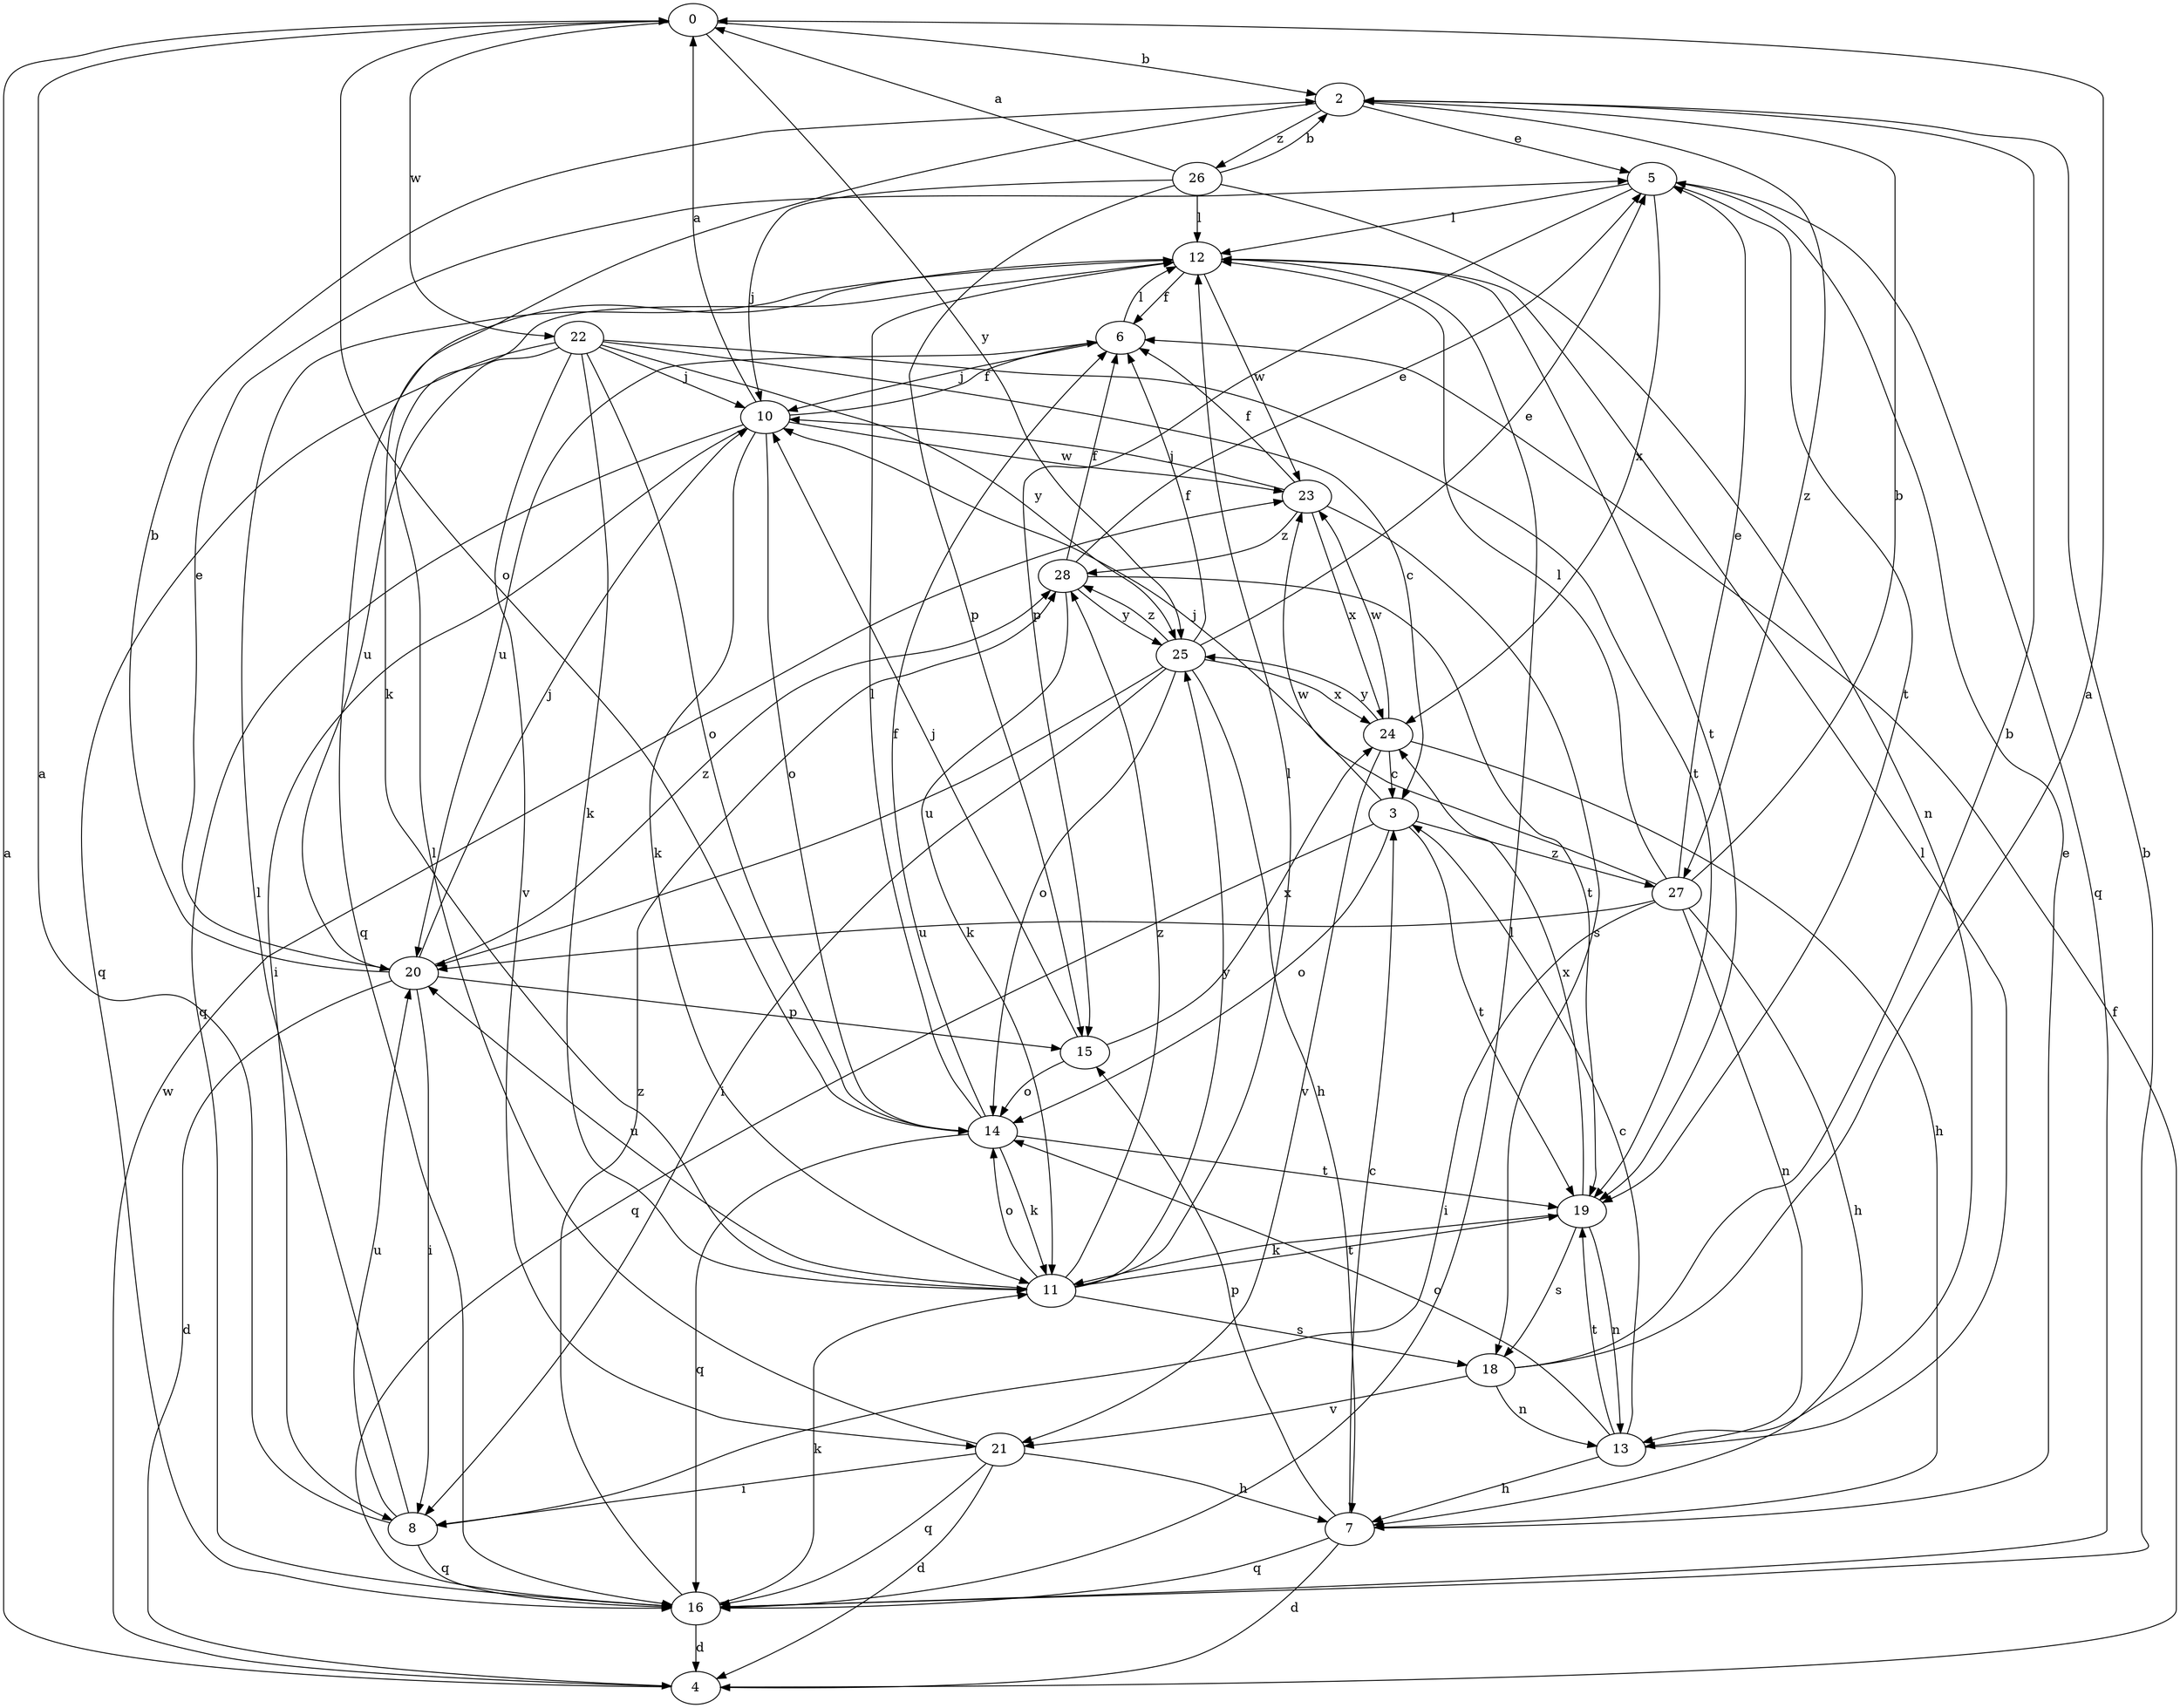 strict digraph  {
0;
2;
3;
4;
5;
6;
7;
8;
10;
11;
12;
13;
14;
15;
16;
18;
19;
20;
21;
22;
23;
24;
25;
26;
27;
28;
0 -> 2  [label=b];
0 -> 14  [label=o];
0 -> 22  [label=w];
0 -> 25  [label=y];
2 -> 5  [label=e];
2 -> 11  [label=k];
2 -> 26  [label=z];
2 -> 27  [label=z];
3 -> 10  [label=j];
3 -> 14  [label=o];
3 -> 16  [label=q];
3 -> 19  [label=t];
3 -> 27  [label=z];
4 -> 0  [label=a];
4 -> 6  [label=f];
4 -> 23  [label=w];
5 -> 12  [label=l];
5 -> 15  [label=p];
5 -> 16  [label=q];
5 -> 19  [label=t];
5 -> 24  [label=x];
6 -> 10  [label=j];
6 -> 12  [label=l];
6 -> 20  [label=u];
7 -> 3  [label=c];
7 -> 4  [label=d];
7 -> 5  [label=e];
7 -> 15  [label=p];
7 -> 16  [label=q];
8 -> 0  [label=a];
8 -> 12  [label=l];
8 -> 16  [label=q];
8 -> 20  [label=u];
10 -> 0  [label=a];
10 -> 6  [label=f];
10 -> 8  [label=i];
10 -> 11  [label=k];
10 -> 14  [label=o];
10 -> 16  [label=q];
10 -> 23  [label=w];
11 -> 12  [label=l];
11 -> 14  [label=o];
11 -> 18  [label=s];
11 -> 19  [label=t];
11 -> 20  [label=u];
11 -> 25  [label=y];
11 -> 28  [label=z];
12 -> 6  [label=f];
12 -> 16  [label=q];
12 -> 19  [label=t];
12 -> 23  [label=w];
13 -> 3  [label=c];
13 -> 7  [label=h];
13 -> 12  [label=l];
13 -> 14  [label=o];
13 -> 19  [label=t];
14 -> 6  [label=f];
14 -> 11  [label=k];
14 -> 12  [label=l];
14 -> 16  [label=q];
14 -> 19  [label=t];
15 -> 10  [label=j];
15 -> 14  [label=o];
15 -> 24  [label=x];
16 -> 2  [label=b];
16 -> 4  [label=d];
16 -> 11  [label=k];
16 -> 12  [label=l];
16 -> 28  [label=z];
18 -> 0  [label=a];
18 -> 2  [label=b];
18 -> 13  [label=n];
18 -> 21  [label=v];
19 -> 11  [label=k];
19 -> 13  [label=n];
19 -> 18  [label=s];
19 -> 24  [label=x];
20 -> 2  [label=b];
20 -> 4  [label=d];
20 -> 5  [label=e];
20 -> 8  [label=i];
20 -> 10  [label=j];
20 -> 15  [label=p];
20 -> 28  [label=z];
21 -> 4  [label=d];
21 -> 7  [label=h];
21 -> 8  [label=i];
21 -> 12  [label=l];
21 -> 16  [label=q];
22 -> 3  [label=c];
22 -> 10  [label=j];
22 -> 11  [label=k];
22 -> 14  [label=o];
22 -> 16  [label=q];
22 -> 19  [label=t];
22 -> 20  [label=u];
22 -> 21  [label=v];
22 -> 25  [label=y];
23 -> 6  [label=f];
23 -> 10  [label=j];
23 -> 18  [label=s];
23 -> 24  [label=x];
23 -> 28  [label=z];
24 -> 3  [label=c];
24 -> 7  [label=h];
24 -> 21  [label=v];
24 -> 23  [label=w];
24 -> 25  [label=y];
25 -> 5  [label=e];
25 -> 6  [label=f];
25 -> 7  [label=h];
25 -> 8  [label=i];
25 -> 14  [label=o];
25 -> 20  [label=u];
25 -> 24  [label=x];
25 -> 28  [label=z];
26 -> 0  [label=a];
26 -> 2  [label=b];
26 -> 10  [label=j];
26 -> 12  [label=l];
26 -> 13  [label=n];
26 -> 15  [label=p];
27 -> 2  [label=b];
27 -> 5  [label=e];
27 -> 7  [label=h];
27 -> 8  [label=i];
27 -> 12  [label=l];
27 -> 13  [label=n];
27 -> 20  [label=u];
27 -> 23  [label=w];
28 -> 5  [label=e];
28 -> 6  [label=f];
28 -> 11  [label=k];
28 -> 19  [label=t];
28 -> 25  [label=y];
}
